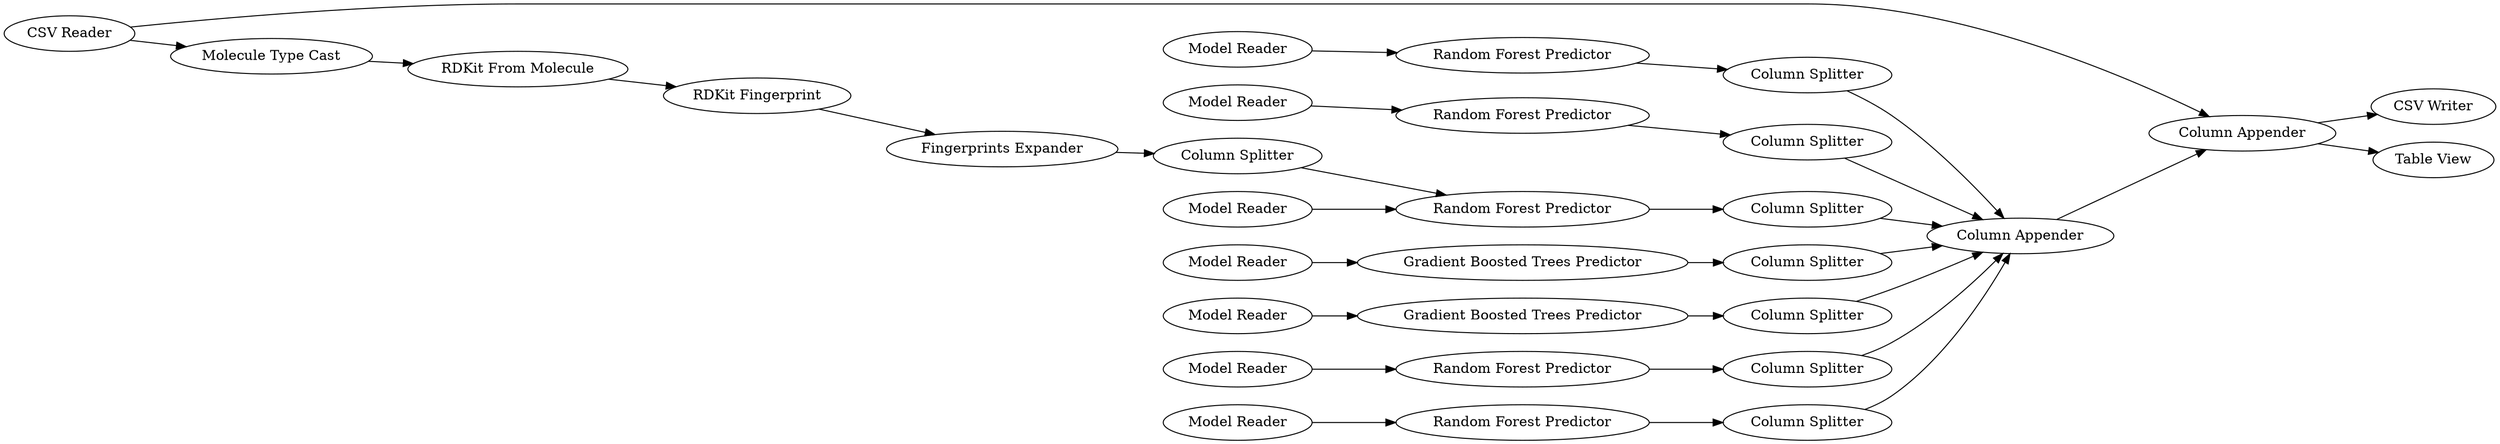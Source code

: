 digraph {
	"2682845817398145601_2" [label="Model Reader"]
	"2682845817398145601_10" [label="Random Forest Predictor"]
	"-7473111734139816283_23" [label="Column Appender"]
	"2682845817398145601_1" [label="Model Reader"]
	"2682845817398145601_20" [label="Column Splitter"]
	"-7473111734139816283_3" [label="Molecule Type Cast"]
	"2682845817398145601_6" [label="Model Reader"]
	"2682845817398145601_17" [label="Column Splitter"]
	"2682845817398145601_8" [label="Random Forest Predictor"]
	"2682845817398145601_12" [label="Random Forest Predictor"]
	"2682845817398145601_22" [label="Column Appender"]
	"-7473111734139816283_8" [label="CSV Reader"]
	"2682845817398145601_7" [label="Model Reader"]
	"-7473111734139816283_7" [label="Column Splitter"]
	"2682845817398145601_21" [label="Column Splitter"]
	"-7473111734139816283_2" [label="RDKit From Molecule"]
	"2682845817398145601_18" [label="Column Splitter"]
	"2682845817398145601_19" [label="Column Splitter"]
	"2682845817398145601_14" [label="Gradient Boosted Trees Predictor"]
	"2682845817398145601_15" [label="Column Splitter"]
	"2682845817398145601_4" [label="Model Reader"]
	"2682845817398145601_13" [label="Gradient Boosted Trees Predictor"]
	"2682845817398145601_9" [label="Random Forest Predictor"]
	"-7473111734139816283_25" [label="CSV Writer"]
	"2682845817398145601_5" [label="Model Reader"]
	"2682845817398145601_3" [label="Model Reader"]
	"-7473111734139816283_6" [label="Fingerprints Expander"]
	"2682845817398145601_11" [label="Random Forest Predictor"]
	"2682845817398145601_16" [label="Column Splitter"]
	"-7473111734139816283_24" [label="Table View"]
	"-7473111734139816283_4" [label="RDKit Fingerprint"]
	"2682845817398145601_10" -> "2682845817398145601_18"
	"2682845817398145601_3" -> "2682845817398145601_10"
	"2682845817398145601_17" -> "2682845817398145601_22"
	"2682845817398145601_19" -> "2682845817398145601_22"
	"2682845817398145601_8" -> "2682845817398145601_16"
	"-7473111734139816283_6" -> "-7473111734139816283_7"
	"-7473111734139816283_2" -> "-7473111734139816283_4"
	"2682845817398145601_16" -> "2682845817398145601_22"
	"-7473111734139816283_23" -> "-7473111734139816283_25"
	"-7473111734139816283_4" -> "-7473111734139816283_6"
	"2682845817398145601_5" -> "2682845817398145601_11"
	"2682845817398145601_15" -> "2682845817398145601_22"
	"-7473111734139816283_23" -> "-7473111734139816283_24"
	"2682845817398145601_18" -> "2682845817398145601_22"
	"2682845817398145601_4" -> "2682845817398145601_13"
	"2682845817398145601_2" -> "2682845817398145601_9"
	"-7473111734139816283_7" -> "2682845817398145601_8"
	"2682845817398145601_11" -> "2682845817398145601_15"
	"2682845817398145601_12" -> "2682845817398145601_19"
	"-7473111734139816283_8" -> "-7473111734139816283_23"
	"2682845817398145601_22" -> "-7473111734139816283_23"
	"2682845817398145601_14" -> "2682845817398145601_21"
	"2682845817398145601_1" -> "2682845817398145601_8"
	"2682845817398145601_21" -> "2682845817398145601_22"
	"-7473111734139816283_8" -> "-7473111734139816283_3"
	"2682845817398145601_13" -> "2682845817398145601_20"
	"2682845817398145601_7" -> "2682845817398145601_14"
	"-7473111734139816283_3" -> "-7473111734139816283_2"
	"2682845817398145601_6" -> "2682845817398145601_12"
	"2682845817398145601_9" -> "2682845817398145601_17"
	"2682845817398145601_20" -> "2682845817398145601_22"
	rankdir=LR
}
